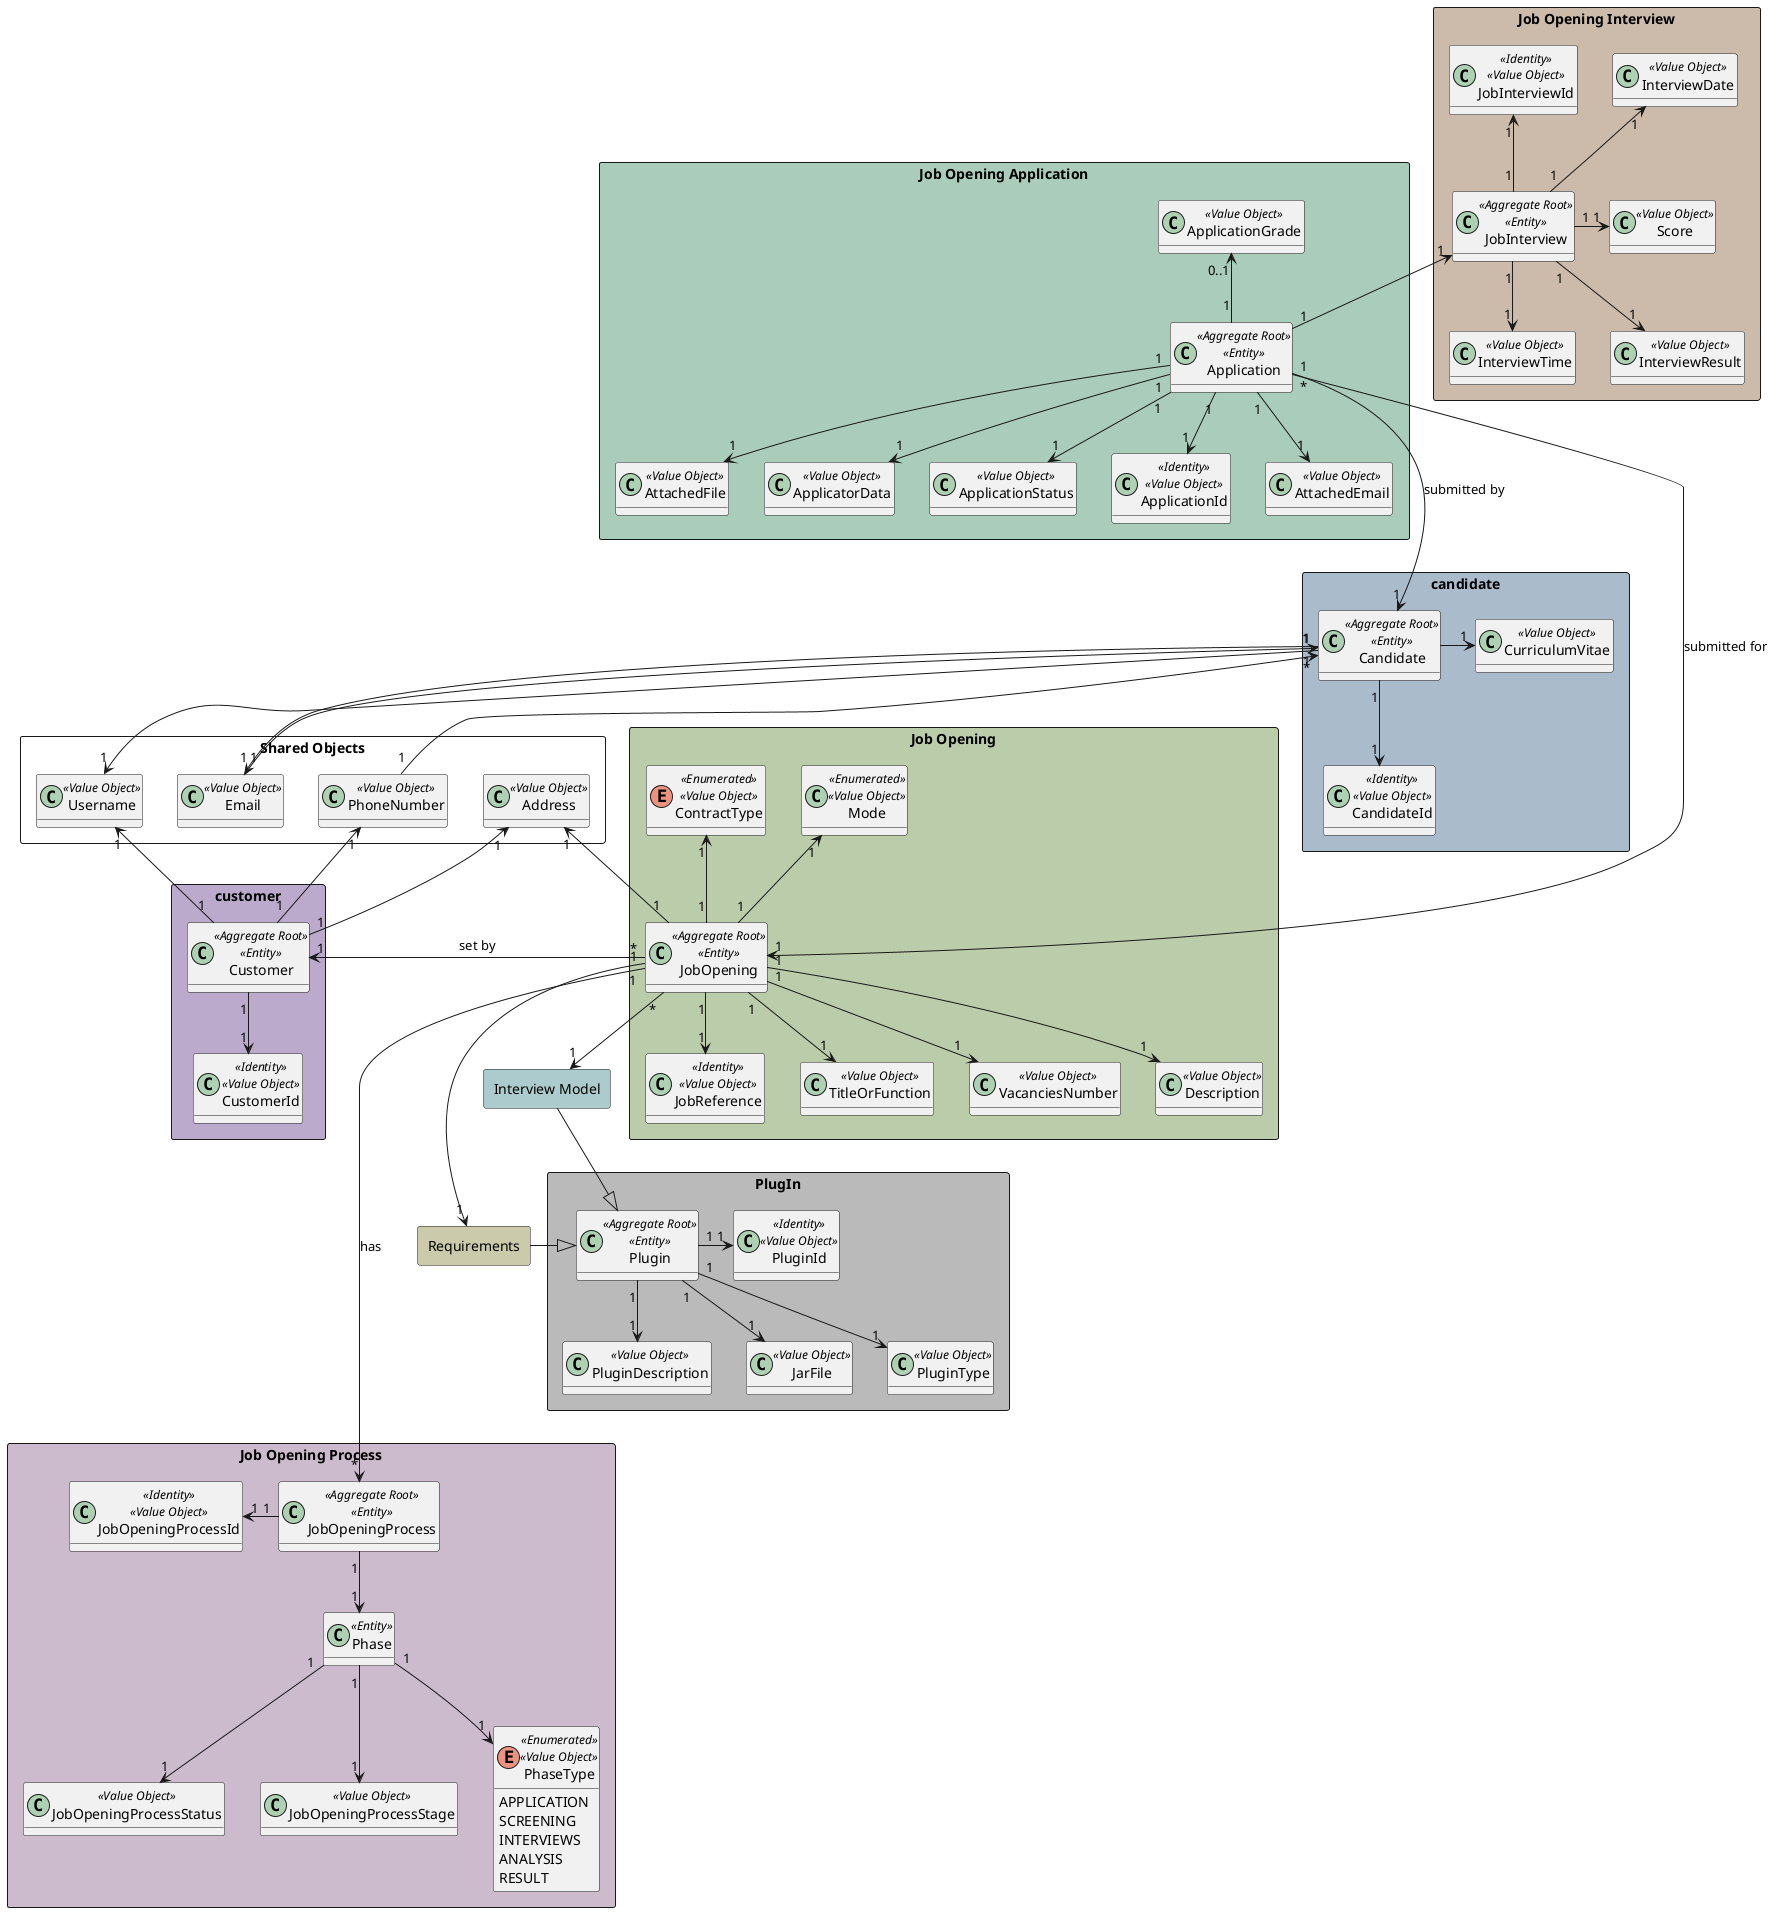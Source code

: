 @startuml
'https://plantuml.com/class-diagram

hide methods



rectangle candidate #aabbcc{
    class Candidate<<Aggregate Root>><<Entity>>{}
    class CandidateId<<Identity>><<Value Object>>{}
    class CurriculumVitae<<Value Object>>{}
}


rectangle customer #bbaacc{
    class Customer <<Aggregate Root>><<Entity>>{}
    class CustomerId<<Identity>><<Value Object>>{}
}


rectangle "Shared Objects" {

    class Email <<Value Object>>
    class PhoneNumber <<Value Object>>
    class Username <<Value Object>>
    class Address <<Value Object>>

}





rectangle "Job Opening" #bbccaa {

    class JobOpening<<Aggregate Root>><<Entity>>{}

    class JobReference<<Identity>><<Value Object>>{}

    class TitleOrFunction<<Value Object>>{}

    enum ContractType<<Enumerated>><<Value Object>>{}

    class Mode<<Enumerated>><<Value Object>>{}


    class VacanciesNumber<<Value Object>>{}

    class Description<<Value Object>>{}

    ''Maybe go to Interview Model

}


rectangle "Job Opening Application" #aaccbb {

    class Application<<Aggregate Root>><<Entity>>{}

    class ApplicationId<<Identity>><<Value Object>>{}

    class AttachedEmail<<Value Object>>{}

    class AttachedFile<<Value Object>>{}

    class ApplicatorData<<Value Object>>{}

    class ApplicationStatus<<Value Object>>{}

    class ApplicationGrade<<Value Object>>{}




}

rectangle "Job Opening Process" #ccbbcc{
    class JobOpeningProcess<<Aggregate Root>><<Entity>>{}
    class JobOpeningProcessId<<Identity>><<Value Object>>{}
    class JobOpeningProcessStatus<<Value Object>>{}
    class JobOpeningProcessStage<<Value Object>>{}
    class Phase<<Entity>>{
        }
    enum PhaseType<<Enumerated>><<Value Object>>{
        APPLICATION
        SCREENING
        INTERVIEWS
        ANALYSIS
        RESULT
    }
}


rectangle "Job Opening Interview" #ccbbaa {
    class JobInterview <<Aggregate Root>><<Entity>>{}
    class JobInterviewId<<Identity>><<Value Object>>{}
    class InterviewDate<<Value Object>>{}
    class InterviewTime<<Value Object>>{}
    class Score<<Value Object>>{}
    class InterviewResult<<Value Object>>{}
}


'
'rectangle "Filtering Strategy" #bbaacc {
'interface FilterStrategy{
'
'    +filter()
'    +criteria()
'    }
'
'    class Criteria <<Value Object>>{}
'
'    class FilterByDescription extends FilterStrategy{}
'    class FilterByDate extends FilterStrategy{}
'    class FilterByCode extends FilterStrategy {}
'}





rectangle "Interview Model" #accbcc {

}

rectangle "Requirements" #cbcbac {

}

rectangle "PlugIn" #bababa {
    class Plugin <<Aggregate Root>><<Entity>>{}
    class PluginType<<Value Object>>{}
    class PluginId<<Identity>><<Value Object>>{}
    class PluginDescription<<Value Object>>{}
    class JarFile<<Value Object>>{}
}

Plugin "1" --> "1" PluginType
Plugin "1" -right-> "1" PluginId
Plugin "1" --> "1" PluginDescription
Plugin "1" --> "1" JarFile


JobReference "1" <-up- "1" JobOpening
TitleOrFunction "1" <-up- "1" JobOpening
ContractType "1" <-- "1" JobOpening
Mode "1" <-- "1" JobOpening
Description "1" <-up- "1" JobOpening
VacanciesNumber "1" <-up- "1" JobOpening

JobOpening "1" ---> "1" Requirements
JobOpening "*" --> "1" Customer : set by


Candidate "1" --> "1" CandidateId


Application "1" --> "1" ApplicationId
Application "1" --> "1" AttachedEmail
Application "1" --> "1" AttachedFile
Application "1" --> "1" ApplicatorData
Application "*" -----> "1" JobOpening : submitted for
Application "1" -> "1" Candidate : submitted by
Application "1" --> "1" ApplicationStatus

Customer "1" --> "1" CustomerId


JobOpeningProcess "1" -left-> "1" JobOpeningProcessId
JobOpening "1" -----> "*" JobOpeningProcess : has
Phase "1" --> "1" JobOpeningProcessStatus
Phase "1" --> "1" JobOpeningProcessStage
JobOpeningProcess "1" --> "1" Phase

Phase "1" --> "1" PhaseType


''InterviewModel "1" -left-> "1" InterviewModelName : has
''InterviewModel "1" -down--> "*" Question : contains
''Question <|-- InterviewModel : belongs to


Candidate "1" --> "1" Username
PhoneNumber "1" --> "*" Candidate
Email "1" --> "1" Candidate


Customer "1" --> "1" Username
Customer "1" --> "1" PhoneNumber
Candidate "1" --> "1" Email


Address "1" <-- "1" JobOpening
Address "1" <-- "1" Customer


JobInterview "1" -up-> "1" JobInterviewId
JobInterview "1" -up-> "1" InterviewDate
JobInterview "1" --> "1" InterviewTime
JobInterview "1" -> "1" Score
JobInterview "1" --> "1" InterviewResult

Requirements  -right-|> Plugin
"Interview Model" --|> Plugin
JobOpening "*" --> "1" "Interview Model"

'
'Criteria "1" -up-> "1" FilterByCode
'Criteria "1" -up-> "1" FilterByDate
'Criteria "1" -up-> "1" FilterByDescription


Candidate -right-> "1" CurriculumVitae

Application "1" -up-> "1" JobInterview
Application "1" -up-> "0..1" ApplicationGrade


@enduml